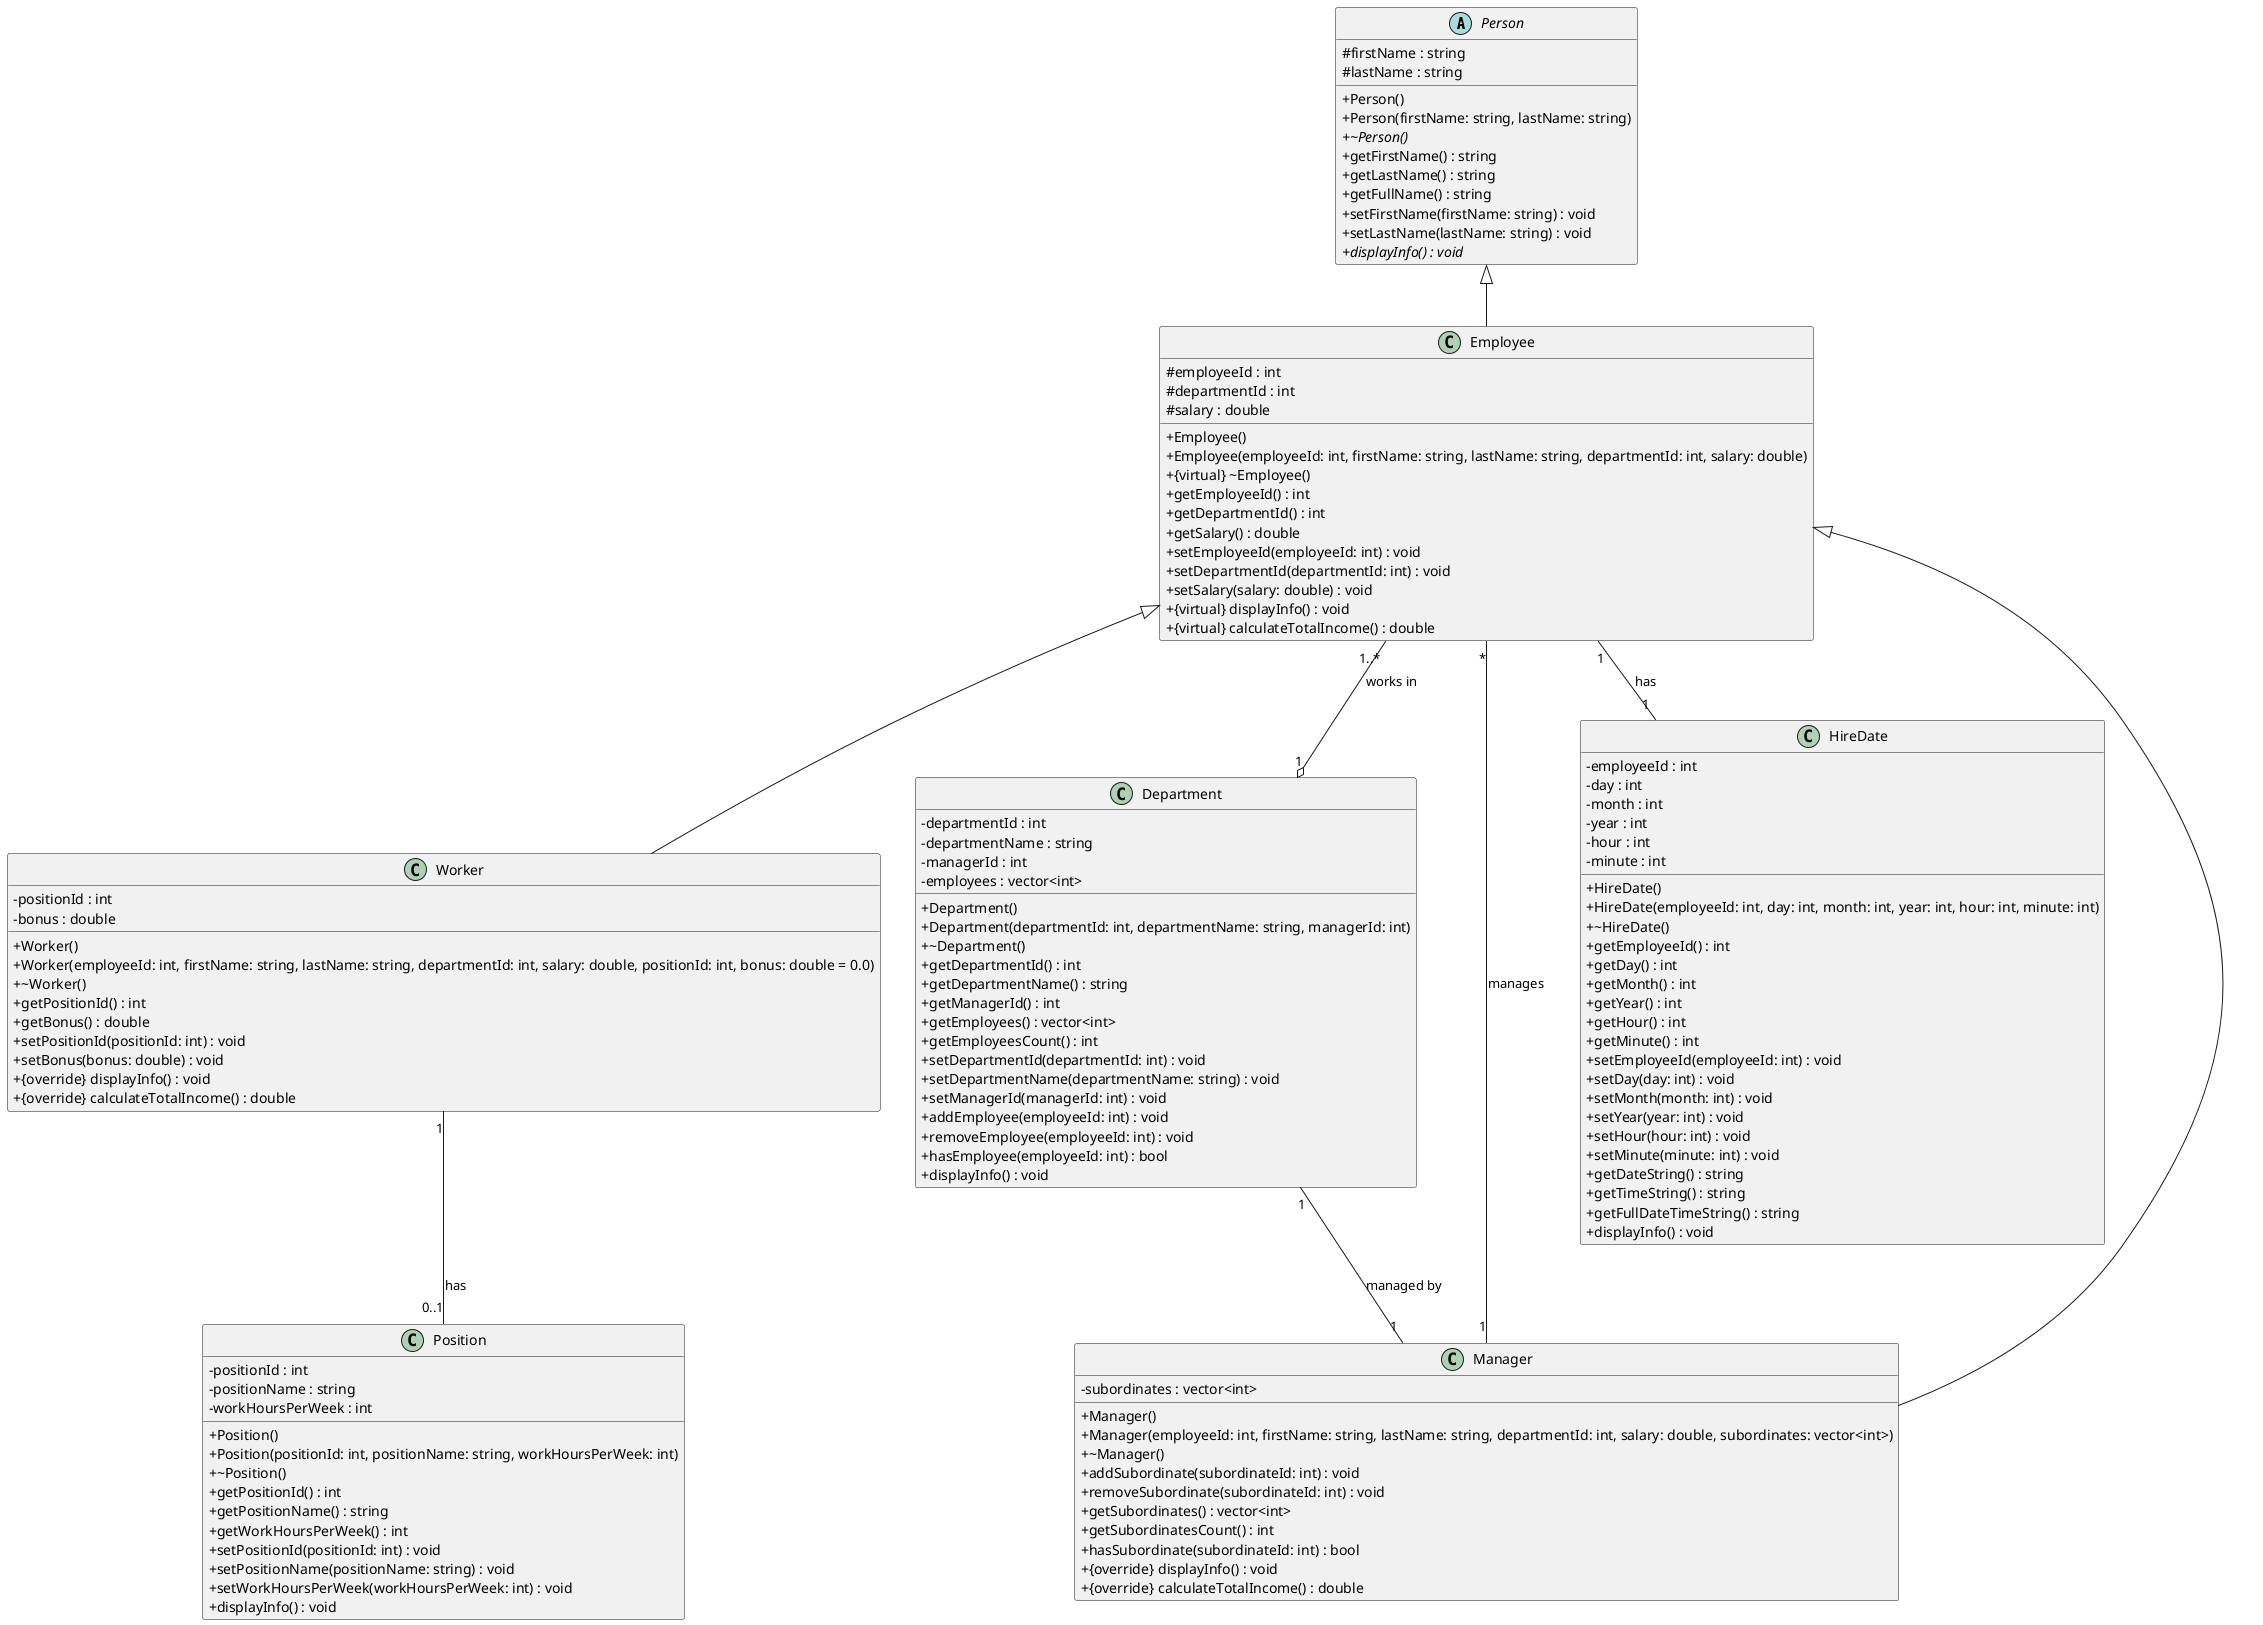 @startuml

skinparam classAttributeIconSize 0

abstract class Person {
    # firstName : string
    # lastName : string
    + Person()
    + Person(firstName: string, lastName: string)
    + {abstract} ~Person()
    + getFirstName() : string
    + getLastName() : string
    + getFullName() : string
    + setFirstName(firstName: string) : void
    + setLastName(lastName: string) : void
    + {abstract} displayInfo() : void
}

class Employee {
    # employeeId : int
    # departmentId : int
    # salary : double
    + Employee()
    + Employee(employeeId: int, firstName: string, lastName: string, departmentId: int, salary: double)
    + {virtual} ~Employee()
    + getEmployeeId() : int
    + getDepartmentId() : int
    + getSalary() : double
    + setEmployeeId(employeeId: int) : void
    + setDepartmentId(departmentId: int) : void
    + setSalary(salary: double) : void
    + {virtual} displayInfo() : void
    + {virtual} calculateTotalIncome() : double
}

class Manager {
    - subordinates : vector<int>
    + Manager()
    + Manager(employeeId: int, firstName: string, lastName: string, departmentId: int, salary: double, subordinates: vector<int>)
    + ~Manager()
    + addSubordinate(subordinateId: int) : void
    + removeSubordinate(subordinateId: int) : void
    + getSubordinates() : vector<int>
    + getSubordinatesCount() : int
    + hasSubordinate(subordinateId: int) : bool
    + {override} displayInfo() : void
    + {override} calculateTotalIncome() : double
}

class Worker {
    - positionId : int
    - bonus : double
    + Worker()
    + Worker(employeeId: int, firstName: string, lastName: string, departmentId: int, salary: double, positionId: int, bonus: double = 0.0)
    + ~Worker()
    + getPositionId() : int
    + getBonus() : double
    + setPositionId(positionId: int) : void
    + setBonus(bonus: double) : void
    + {override} displayInfo() : void
    + {override} calculateTotalIncome() : double
}

class Department {
    - departmentId : int
    - departmentName : string
    - managerId : int
    - employees : vector<int>
    + Department()
    + Department(departmentId: int, departmentName: string, managerId: int)
    + ~Department()
    + getDepartmentId() : int
    + getDepartmentName() : string
    + getManagerId() : int
    + getEmployees() : vector<int>
    + getEmployeesCount() : int
    + setDepartmentId(departmentId: int) : void
    + setDepartmentName(departmentName: string) : void
    + setManagerId(managerId: int) : void
    + addEmployee(employeeId: int) : void
    + removeEmployee(employeeId: int) : void
    + hasEmployee(employeeId: int) : bool
    + displayInfo() : void
}

class Position {
    - positionId : int
    - positionName : string
    - workHoursPerWeek : int
    + Position()
    + Position(positionId: int, positionName: string, workHoursPerWeek: int)
    + ~Position()
    + getPositionId() : int
    + getPositionName() : string
    + getWorkHoursPerWeek() : int
    + setPositionId(positionId: int) : void
    + setPositionName(positionName: string) : void
    + setWorkHoursPerWeek(workHoursPerWeek: int) : void
    + displayInfo() : void
}

class HireDate {
    - employeeId : int
    - day : int
    - month : int
    - year : int
    - hour : int
    - minute : int
    + HireDate()
    + HireDate(employeeId: int, day: int, month: int, year: int, hour: int, minute: int)
    + ~HireDate()
    + getEmployeeId() : int
    + getDay() : int
    + getMonth() : int
    + getYear() : int
    + getHour() : int
    + getMinute() : int
    + setEmployeeId(employeeId: int) : void
    + setDay(day: int) : void
    + setMonth(month: int) : void
    + setYear(year: int) : void
    + setHour(hour: int) : void
    + setMinute(minute: int) : void
    + getDateString() : string
    + getTimeString() : string
    + getFullDateTimeString() : string
    + displayInfo() : void
}

Person <|-- Employee
Employee <|-- Manager
Employee <|-- Worker

Employee "1..*" --o "1" Department : works in
Department "1" -- "1" Manager : managed by
Manager "1" -- "*" Employee : manages
Worker "1" -- "0..1" Position : has
Employee "1" -- "1" HireDate : has

@enduml
